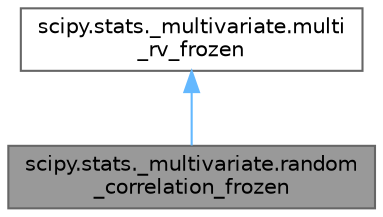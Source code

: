 digraph "scipy.stats._multivariate.random_correlation_frozen"
{
 // LATEX_PDF_SIZE
  bgcolor="transparent";
  edge [fontname=Helvetica,fontsize=10,labelfontname=Helvetica,labelfontsize=10];
  node [fontname=Helvetica,fontsize=10,shape=box,height=0.2,width=0.4];
  Node1 [id="Node000001",label="scipy.stats._multivariate.random\l_correlation_frozen",height=0.2,width=0.4,color="gray40", fillcolor="grey60", style="filled", fontcolor="black",tooltip=" "];
  Node2 -> Node1 [id="edge1_Node000001_Node000002",dir="back",color="steelblue1",style="solid",tooltip=" "];
  Node2 [id="Node000002",label="scipy.stats._multivariate.multi\l_rv_frozen",height=0.2,width=0.4,color="gray40", fillcolor="white", style="filled",URL="$d5/d9d/classscipy_1_1stats_1_1__multivariate_1_1multi__rv__frozen.html",tooltip=" "];
}
